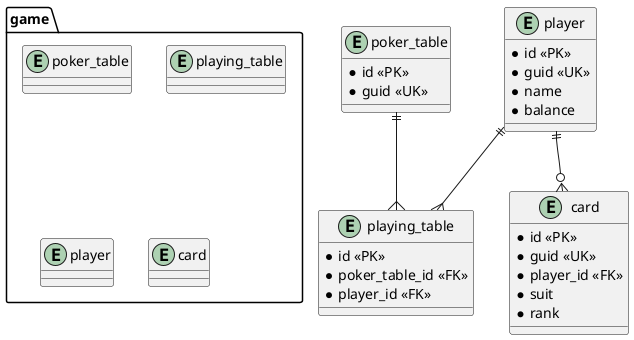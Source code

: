 @startuml poker
package game {
    entity poker_table
    entity playing_table
    entity player
    entity card
}

entity poker_table {
    * id <<PK>>
    * guid <<UK>>
}

entity playing_table {
    * id <<PK>>
    * poker_table_id <<FK>>
    * player_id <<FK>>
}

entity player {
    * id <<PK>>
    * guid <<UK>>
    * name
    * balance
}

entity card {
    * id <<PK>>
    * guid <<UK>>
    * player_id <<FK>>
    * suit
    * rank
}

poker_table ||--{ playing_table
player ||--{ playing_table
player ||--o{ card

@enduml